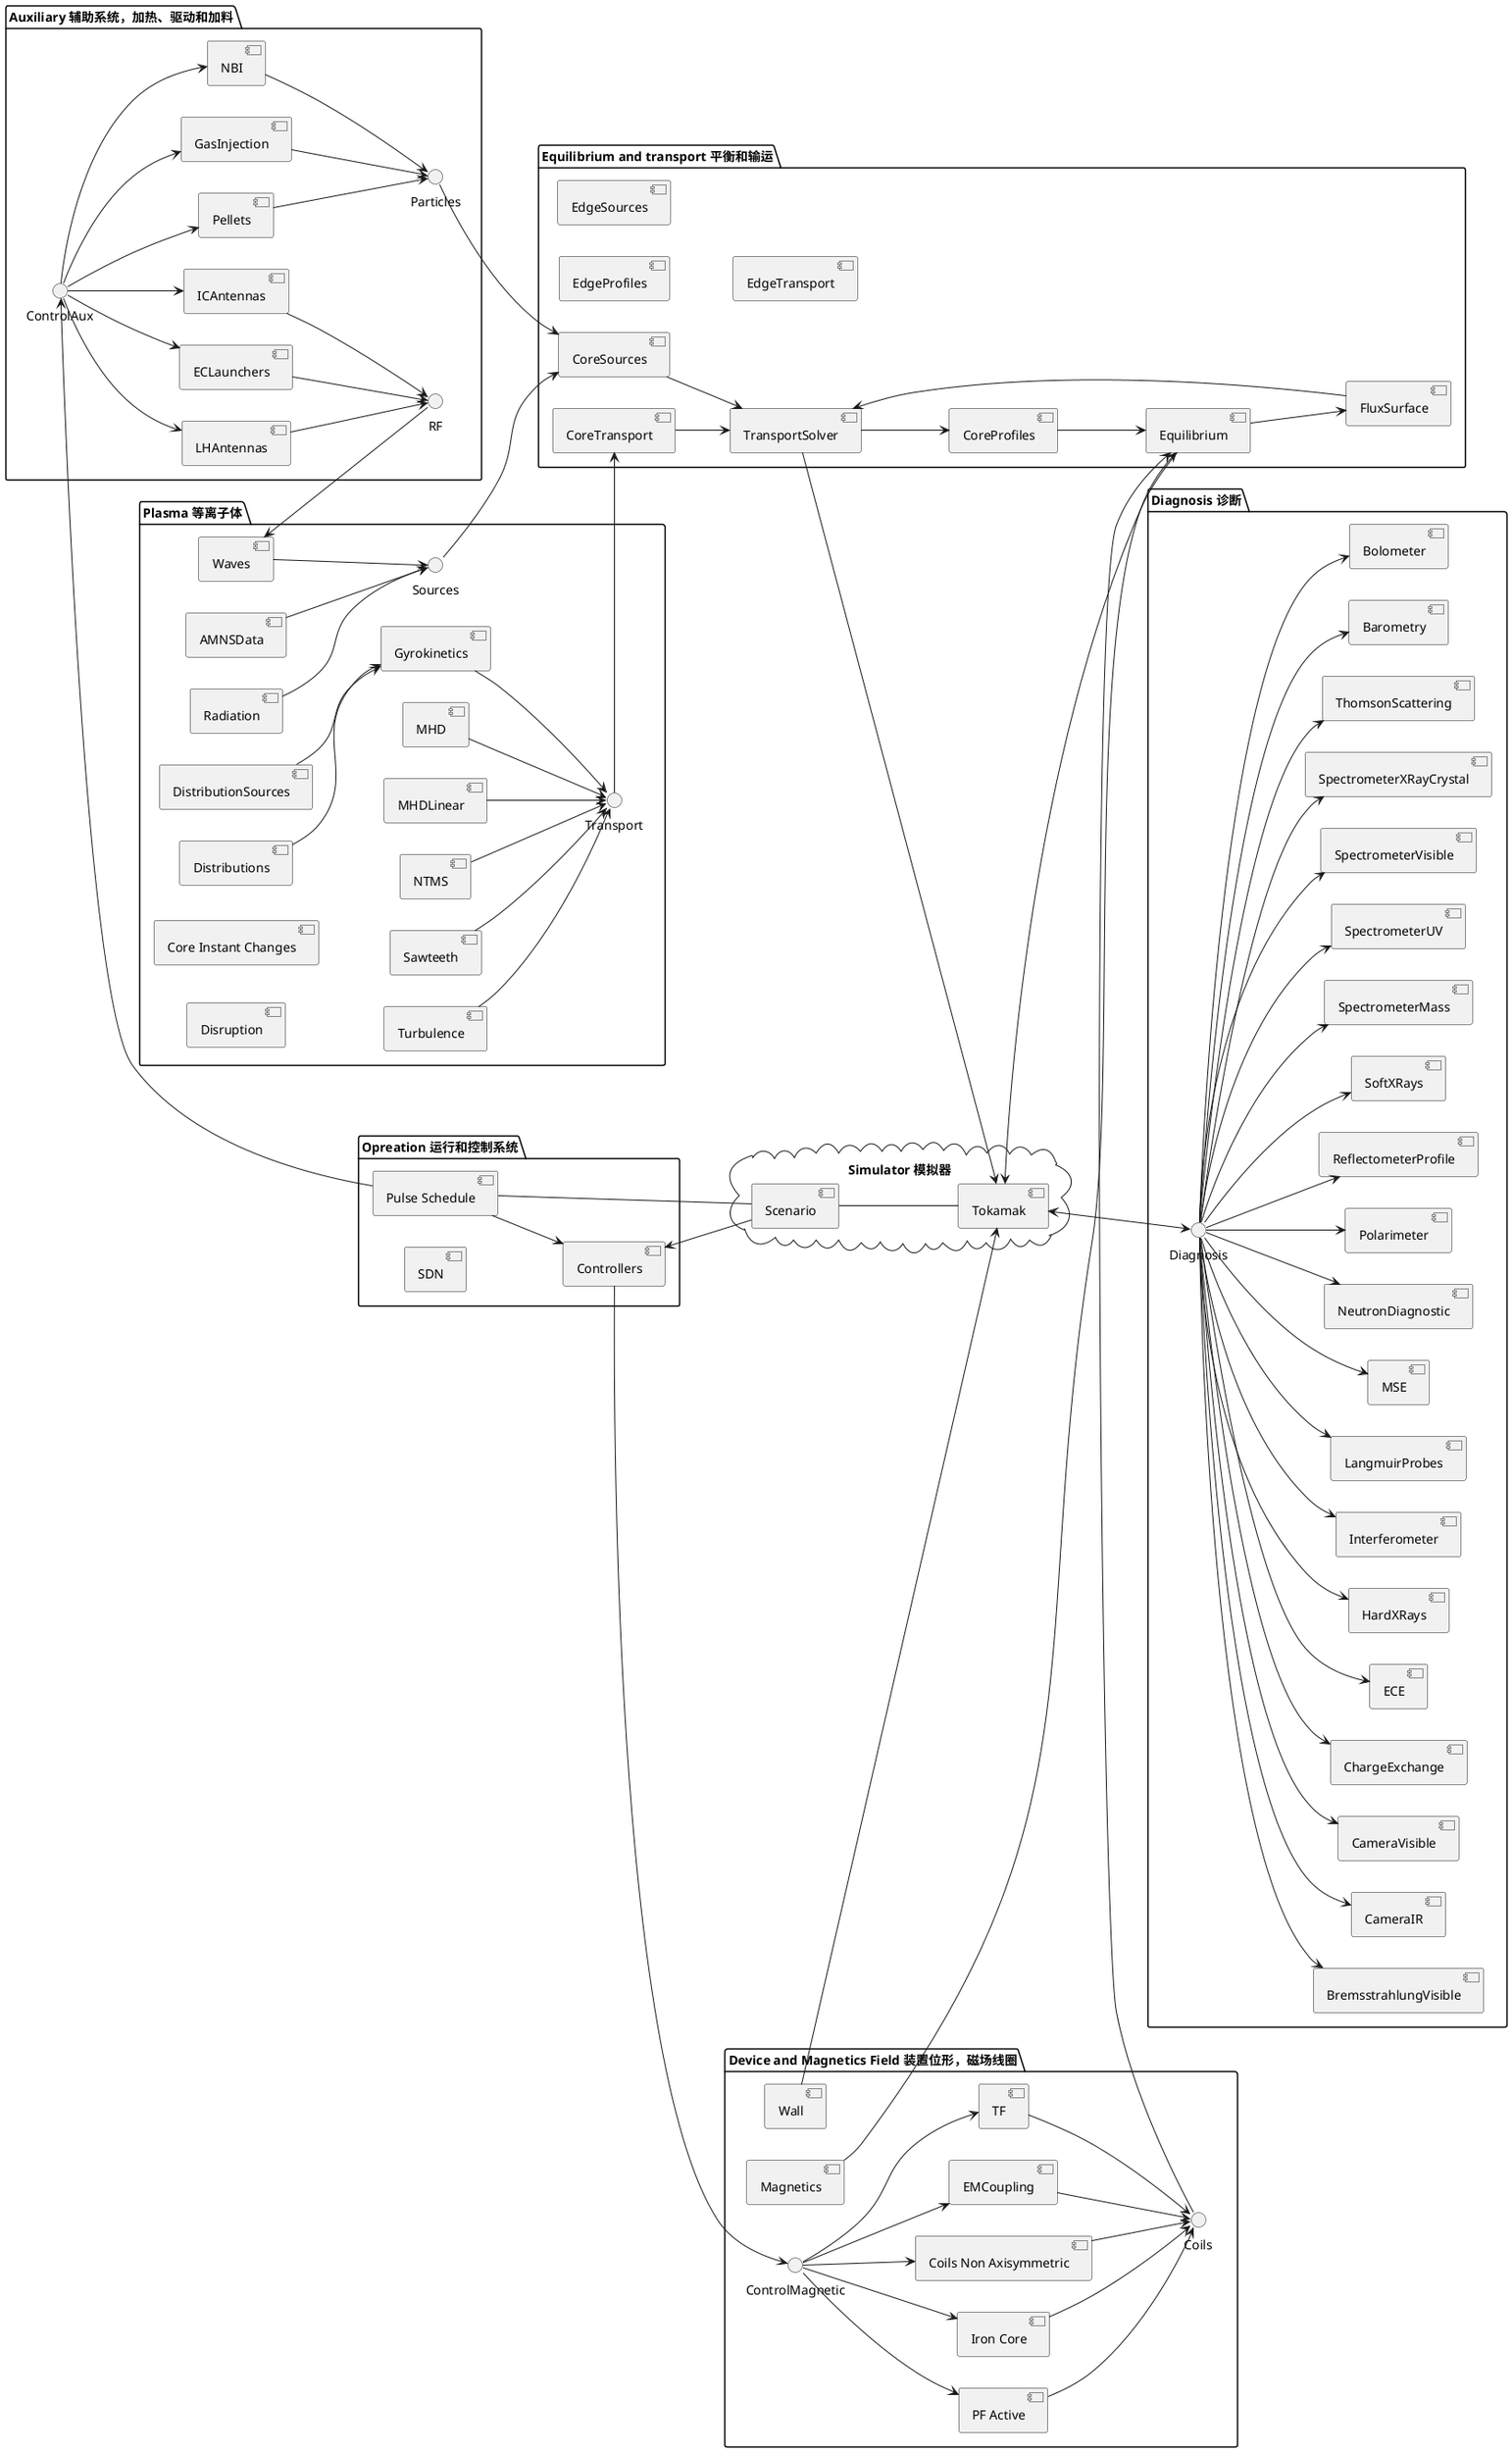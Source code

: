 @startuml
left to right direction
skinparam classFontName 'Noto Sans Mono CJK SC Regular'

package "Opreation 运行和控制系统" {
    [Pulse Schedule] --> [Controllers] 
    [SDN]
}

package "Device and Magnetics Field 装置位形，磁场线圈"{
    [Wall] 
    [TF]                        -->    Coils
    [PF Active]                 -->    Coils                    
    [Iron Core]                 -->    Coils
    [Coils Non Axisymmetric]    -->    Coils
    [EMCoupling]                -->    Coils

    [Magnetics] 

    ControlMagnetic --> [TF]                       
    ControlMagnetic --> [PF Active]                
    ControlMagnetic --> [Iron Core]                
    ControlMagnetic --> [Coils Non Axisymmetric]   
    ControlMagnetic --> [EMCoupling]               
}


package "Equilibrium and transport 平衡和输运" {
   [TransportSolver]    -->  [CoreProfiles]
   [Equilibrium]        --> [FluxSurface]  
   [FluxSurface]        --> [TransportSolver]
   [CoreProfiles]       --> [Equilibrium] 
   [CoreSources]        --> [TransportSolver]
   [CoreTransport]      --> [TransportSolver]
   [EdgeProfiles]
   [EdgeSources]
   [EdgeTransport]
}

package "Auxiliary 辅助系统，加热、驱动和加料" {
  [ECLaunchers]    -->  RF
  [ICAntennas]     -->  RF
  [LHAntennas]     -->  RF
  [NBI]            -->  Particles
  [Pellets]        -->  Particles   
  [GasInjection]   -->  Particles

  ControlAux --> [ECLaunchers]   
  ControlAux --> [ICAntennas]    
  ControlAux --> [LHAntennas]    
  ControlAux --> [NBI]           
  ControlAux --> [Pellets]       
  ControlAux --> [GasInjection]  

}



package "Plasma 等离子体" {
    [AMNSData]              --> Sources
    [Radiation]             --> Sources

    [Waves]                 --> Sources
    
    [DistributionSources]   --> [Gyrokinetics]
    [Distributions]         --> [Gyrokinetics]
    [Gyrokinetics]          --> Transport

    [MHD]                   --> Transport
    [MHDLinear]             --> Transport
    
    [NTMS]                  --> Transport
    [Sawteeth]              --> Transport    
    [Turbulence]            --> Transport

    [Core Instant Changes]  
    [Disruption]            
    

}

package "Diagnosis 诊断" {

    Diagnosis       --> [Barometry]
    Diagnosis       --> [Bolometer]
    Diagnosis       --> [BremsstrahlungVisible]
    Diagnosis       --> [CameraIR]
    Diagnosis       --> [CameraVisible]
    Diagnosis       --> [ChargeExchange]
    Diagnosis       --> [ECE]
    Diagnosis       --> [HardXRays]
    Diagnosis       --> [Interferometer]
    Diagnosis       --> [LangmuirProbes]
    Diagnosis       --> [MSE]
    Diagnosis       --> [NeutronDiagnostic]
    Diagnosis       --> [Polarimeter]
    Diagnosis       --> [ReflectometerProfile]
    Diagnosis       --> [SoftXRays]
    Diagnosis       --> [SpectrometerMass]
    Diagnosis       --> [SpectrometerUV]
    Diagnosis       --> [SpectrometerVisible]
    Diagnosis       --> [SpectrometerXRayCrystal]
    Diagnosis       --> [ThomsonScattering]

}


cloud "Simulator 模拟器"  {   
    [Tokamak] 
    [Scenario] 
}

[Scenario] -- [Pulse Schedule]   
[Scenario] -- [Tokamak]

Coils       --> [Equilibrium]
[Magnetics] --> [Equilibrium]


Transport   --> [CoreTransport] 


RF          --> [Waves]
Sources     --> [CoreSources] 
Particles   --> [CoreSources]

[Wall]              --> [Tokamak]
[Equilibrium]       --> [Tokamak]
[TransportSolver]   --> [Tokamak]

[Tokamak]           <--> Diagnosis
[Scenario]          --> [Controllers]
[Pulse Schedule]    --> ControlAux
[Controllers]       --> ControlMagnetic

@enduml

